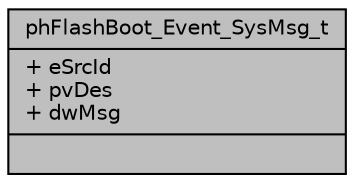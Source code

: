digraph "phFlashBoot_Event_SysMsg_t"
{
  edge [fontname="Helvetica",fontsize="10",labelfontname="Helvetica",labelfontsize="10"];
  node [fontname="Helvetica",fontsize="10",shape=record];
  Node0 [label="{phFlashBoot_Event_SysMsg_t\n|+ eSrcId\l+ pvDes\l+ dwMsg\l|}",height=0.2,width=0.4,color="black", fillcolor="grey75", style="filled", fontcolor="black"];
}
